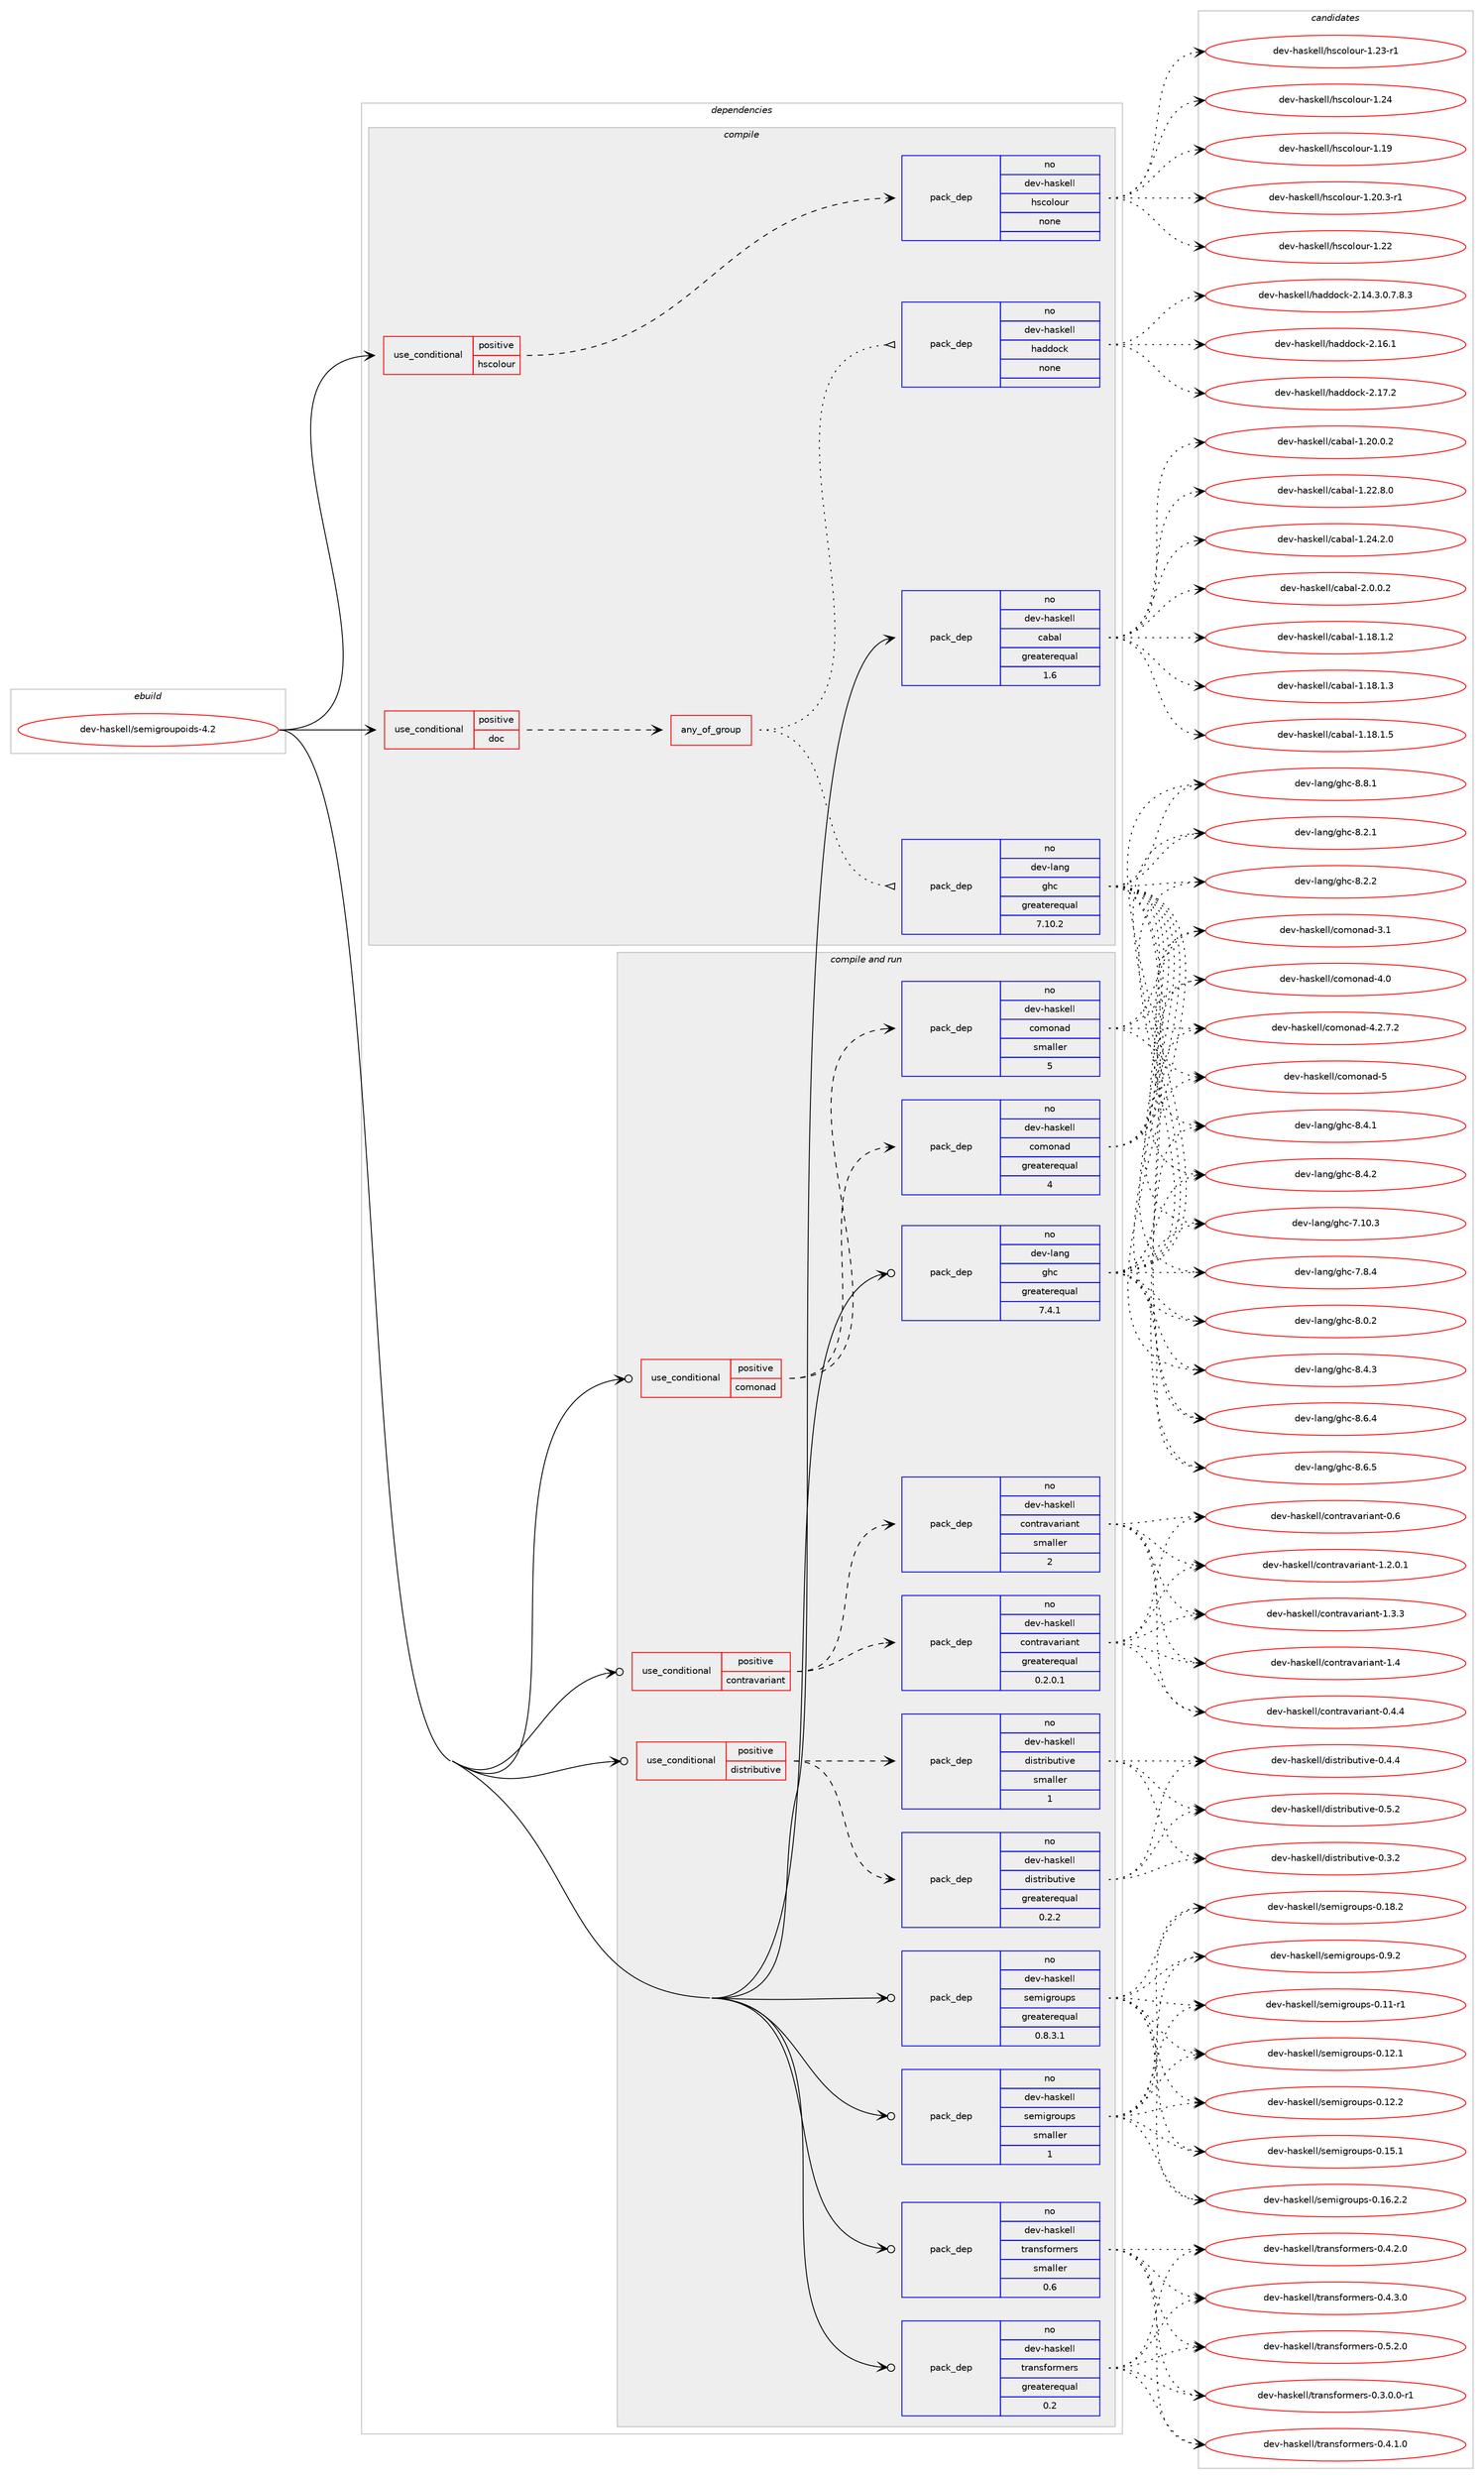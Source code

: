 digraph prolog {

# *************
# Graph options
# *************

newrank=true;
concentrate=true;
compound=true;
graph [rankdir=LR,fontname=Helvetica,fontsize=10,ranksep=1.5];#, ranksep=2.5, nodesep=0.2];
edge  [arrowhead=vee];
node  [fontname=Helvetica,fontsize=10];

# **********
# The ebuild
# **********

subgraph cluster_leftcol {
color=gray;
rank=same;
label=<<i>ebuild</i>>;
id [label="dev-haskell/semigroupoids-4.2", color=red, width=4, href="../dev-haskell/semigroupoids-4.2.svg"];
}

# ****************
# The dependencies
# ****************

subgraph cluster_midcol {
color=gray;
label=<<i>dependencies</i>>;
subgraph cluster_compile {
fillcolor="#eeeeee";
style=filled;
label=<<i>compile</i>>;
subgraph cond127429 {
dependency543106 [label=<<TABLE BORDER="0" CELLBORDER="1" CELLSPACING="0" CELLPADDING="4"><TR><TD ROWSPAN="3" CELLPADDING="10">use_conditional</TD></TR><TR><TD>positive</TD></TR><TR><TD>doc</TD></TR></TABLE>>, shape=none, color=red];
subgraph any10435 {
dependency543107 [label=<<TABLE BORDER="0" CELLBORDER="1" CELLSPACING="0" CELLPADDING="4"><TR><TD CELLPADDING="10">any_of_group</TD></TR></TABLE>>, shape=none, color=red];subgraph pack404885 {
dependency543108 [label=<<TABLE BORDER="0" CELLBORDER="1" CELLSPACING="0" CELLPADDING="4" WIDTH="220"><TR><TD ROWSPAN="6" CELLPADDING="30">pack_dep</TD></TR><TR><TD WIDTH="110">no</TD></TR><TR><TD>dev-haskell</TD></TR><TR><TD>haddock</TD></TR><TR><TD>none</TD></TR><TR><TD></TD></TR></TABLE>>, shape=none, color=blue];
}
dependency543107:e -> dependency543108:w [weight=20,style="dotted",arrowhead="oinv"];
subgraph pack404886 {
dependency543109 [label=<<TABLE BORDER="0" CELLBORDER="1" CELLSPACING="0" CELLPADDING="4" WIDTH="220"><TR><TD ROWSPAN="6" CELLPADDING="30">pack_dep</TD></TR><TR><TD WIDTH="110">no</TD></TR><TR><TD>dev-lang</TD></TR><TR><TD>ghc</TD></TR><TR><TD>greaterequal</TD></TR><TR><TD>7.10.2</TD></TR></TABLE>>, shape=none, color=blue];
}
dependency543107:e -> dependency543109:w [weight=20,style="dotted",arrowhead="oinv"];
}
dependency543106:e -> dependency543107:w [weight=20,style="dashed",arrowhead="vee"];
}
id:e -> dependency543106:w [weight=20,style="solid",arrowhead="vee"];
subgraph cond127430 {
dependency543110 [label=<<TABLE BORDER="0" CELLBORDER="1" CELLSPACING="0" CELLPADDING="4"><TR><TD ROWSPAN="3" CELLPADDING="10">use_conditional</TD></TR><TR><TD>positive</TD></TR><TR><TD>hscolour</TD></TR></TABLE>>, shape=none, color=red];
subgraph pack404887 {
dependency543111 [label=<<TABLE BORDER="0" CELLBORDER="1" CELLSPACING="0" CELLPADDING="4" WIDTH="220"><TR><TD ROWSPAN="6" CELLPADDING="30">pack_dep</TD></TR><TR><TD WIDTH="110">no</TD></TR><TR><TD>dev-haskell</TD></TR><TR><TD>hscolour</TD></TR><TR><TD>none</TD></TR><TR><TD></TD></TR></TABLE>>, shape=none, color=blue];
}
dependency543110:e -> dependency543111:w [weight=20,style="dashed",arrowhead="vee"];
}
id:e -> dependency543110:w [weight=20,style="solid",arrowhead="vee"];
subgraph pack404888 {
dependency543112 [label=<<TABLE BORDER="0" CELLBORDER="1" CELLSPACING="0" CELLPADDING="4" WIDTH="220"><TR><TD ROWSPAN="6" CELLPADDING="30">pack_dep</TD></TR><TR><TD WIDTH="110">no</TD></TR><TR><TD>dev-haskell</TD></TR><TR><TD>cabal</TD></TR><TR><TD>greaterequal</TD></TR><TR><TD>1.6</TD></TR></TABLE>>, shape=none, color=blue];
}
id:e -> dependency543112:w [weight=20,style="solid",arrowhead="vee"];
}
subgraph cluster_compileandrun {
fillcolor="#eeeeee";
style=filled;
label=<<i>compile and run</i>>;
subgraph cond127431 {
dependency543113 [label=<<TABLE BORDER="0" CELLBORDER="1" CELLSPACING="0" CELLPADDING="4"><TR><TD ROWSPAN="3" CELLPADDING="10">use_conditional</TD></TR><TR><TD>positive</TD></TR><TR><TD>comonad</TD></TR></TABLE>>, shape=none, color=red];
subgraph pack404889 {
dependency543114 [label=<<TABLE BORDER="0" CELLBORDER="1" CELLSPACING="0" CELLPADDING="4" WIDTH="220"><TR><TD ROWSPAN="6" CELLPADDING="30">pack_dep</TD></TR><TR><TD WIDTH="110">no</TD></TR><TR><TD>dev-haskell</TD></TR><TR><TD>comonad</TD></TR><TR><TD>greaterequal</TD></TR><TR><TD>4</TD></TR></TABLE>>, shape=none, color=blue];
}
dependency543113:e -> dependency543114:w [weight=20,style="dashed",arrowhead="vee"];
subgraph pack404890 {
dependency543115 [label=<<TABLE BORDER="0" CELLBORDER="1" CELLSPACING="0" CELLPADDING="4" WIDTH="220"><TR><TD ROWSPAN="6" CELLPADDING="30">pack_dep</TD></TR><TR><TD WIDTH="110">no</TD></TR><TR><TD>dev-haskell</TD></TR><TR><TD>comonad</TD></TR><TR><TD>smaller</TD></TR><TR><TD>5</TD></TR></TABLE>>, shape=none, color=blue];
}
dependency543113:e -> dependency543115:w [weight=20,style="dashed",arrowhead="vee"];
}
id:e -> dependency543113:w [weight=20,style="solid",arrowhead="odotvee"];
subgraph cond127432 {
dependency543116 [label=<<TABLE BORDER="0" CELLBORDER="1" CELLSPACING="0" CELLPADDING="4"><TR><TD ROWSPAN="3" CELLPADDING="10">use_conditional</TD></TR><TR><TD>positive</TD></TR><TR><TD>contravariant</TD></TR></TABLE>>, shape=none, color=red];
subgraph pack404891 {
dependency543117 [label=<<TABLE BORDER="0" CELLBORDER="1" CELLSPACING="0" CELLPADDING="4" WIDTH="220"><TR><TD ROWSPAN="6" CELLPADDING="30">pack_dep</TD></TR><TR><TD WIDTH="110">no</TD></TR><TR><TD>dev-haskell</TD></TR><TR><TD>contravariant</TD></TR><TR><TD>greaterequal</TD></TR><TR><TD>0.2.0.1</TD></TR></TABLE>>, shape=none, color=blue];
}
dependency543116:e -> dependency543117:w [weight=20,style="dashed",arrowhead="vee"];
subgraph pack404892 {
dependency543118 [label=<<TABLE BORDER="0" CELLBORDER="1" CELLSPACING="0" CELLPADDING="4" WIDTH="220"><TR><TD ROWSPAN="6" CELLPADDING="30">pack_dep</TD></TR><TR><TD WIDTH="110">no</TD></TR><TR><TD>dev-haskell</TD></TR><TR><TD>contravariant</TD></TR><TR><TD>smaller</TD></TR><TR><TD>2</TD></TR></TABLE>>, shape=none, color=blue];
}
dependency543116:e -> dependency543118:w [weight=20,style="dashed",arrowhead="vee"];
}
id:e -> dependency543116:w [weight=20,style="solid",arrowhead="odotvee"];
subgraph cond127433 {
dependency543119 [label=<<TABLE BORDER="0" CELLBORDER="1" CELLSPACING="0" CELLPADDING="4"><TR><TD ROWSPAN="3" CELLPADDING="10">use_conditional</TD></TR><TR><TD>positive</TD></TR><TR><TD>distributive</TD></TR></TABLE>>, shape=none, color=red];
subgraph pack404893 {
dependency543120 [label=<<TABLE BORDER="0" CELLBORDER="1" CELLSPACING="0" CELLPADDING="4" WIDTH="220"><TR><TD ROWSPAN="6" CELLPADDING="30">pack_dep</TD></TR><TR><TD WIDTH="110">no</TD></TR><TR><TD>dev-haskell</TD></TR><TR><TD>distributive</TD></TR><TR><TD>greaterequal</TD></TR><TR><TD>0.2.2</TD></TR></TABLE>>, shape=none, color=blue];
}
dependency543119:e -> dependency543120:w [weight=20,style="dashed",arrowhead="vee"];
subgraph pack404894 {
dependency543121 [label=<<TABLE BORDER="0" CELLBORDER="1" CELLSPACING="0" CELLPADDING="4" WIDTH="220"><TR><TD ROWSPAN="6" CELLPADDING="30">pack_dep</TD></TR><TR><TD WIDTH="110">no</TD></TR><TR><TD>dev-haskell</TD></TR><TR><TD>distributive</TD></TR><TR><TD>smaller</TD></TR><TR><TD>1</TD></TR></TABLE>>, shape=none, color=blue];
}
dependency543119:e -> dependency543121:w [weight=20,style="dashed",arrowhead="vee"];
}
id:e -> dependency543119:w [weight=20,style="solid",arrowhead="odotvee"];
subgraph pack404895 {
dependency543122 [label=<<TABLE BORDER="0" CELLBORDER="1" CELLSPACING="0" CELLPADDING="4" WIDTH="220"><TR><TD ROWSPAN="6" CELLPADDING="30">pack_dep</TD></TR><TR><TD WIDTH="110">no</TD></TR><TR><TD>dev-haskell</TD></TR><TR><TD>semigroups</TD></TR><TR><TD>greaterequal</TD></TR><TR><TD>0.8.3.1</TD></TR></TABLE>>, shape=none, color=blue];
}
id:e -> dependency543122:w [weight=20,style="solid",arrowhead="odotvee"];
subgraph pack404896 {
dependency543123 [label=<<TABLE BORDER="0" CELLBORDER="1" CELLSPACING="0" CELLPADDING="4" WIDTH="220"><TR><TD ROWSPAN="6" CELLPADDING="30">pack_dep</TD></TR><TR><TD WIDTH="110">no</TD></TR><TR><TD>dev-haskell</TD></TR><TR><TD>semigroups</TD></TR><TR><TD>smaller</TD></TR><TR><TD>1</TD></TR></TABLE>>, shape=none, color=blue];
}
id:e -> dependency543123:w [weight=20,style="solid",arrowhead="odotvee"];
subgraph pack404897 {
dependency543124 [label=<<TABLE BORDER="0" CELLBORDER="1" CELLSPACING="0" CELLPADDING="4" WIDTH="220"><TR><TD ROWSPAN="6" CELLPADDING="30">pack_dep</TD></TR><TR><TD WIDTH="110">no</TD></TR><TR><TD>dev-haskell</TD></TR><TR><TD>transformers</TD></TR><TR><TD>greaterequal</TD></TR><TR><TD>0.2</TD></TR></TABLE>>, shape=none, color=blue];
}
id:e -> dependency543124:w [weight=20,style="solid",arrowhead="odotvee"];
subgraph pack404898 {
dependency543125 [label=<<TABLE BORDER="0" CELLBORDER="1" CELLSPACING="0" CELLPADDING="4" WIDTH="220"><TR><TD ROWSPAN="6" CELLPADDING="30">pack_dep</TD></TR><TR><TD WIDTH="110">no</TD></TR><TR><TD>dev-haskell</TD></TR><TR><TD>transformers</TD></TR><TR><TD>smaller</TD></TR><TR><TD>0.6</TD></TR></TABLE>>, shape=none, color=blue];
}
id:e -> dependency543125:w [weight=20,style="solid",arrowhead="odotvee"];
subgraph pack404899 {
dependency543126 [label=<<TABLE BORDER="0" CELLBORDER="1" CELLSPACING="0" CELLPADDING="4" WIDTH="220"><TR><TD ROWSPAN="6" CELLPADDING="30">pack_dep</TD></TR><TR><TD WIDTH="110">no</TD></TR><TR><TD>dev-lang</TD></TR><TR><TD>ghc</TD></TR><TR><TD>greaterequal</TD></TR><TR><TD>7.4.1</TD></TR></TABLE>>, shape=none, color=blue];
}
id:e -> dependency543126:w [weight=20,style="solid",arrowhead="odotvee"];
}
subgraph cluster_run {
fillcolor="#eeeeee";
style=filled;
label=<<i>run</i>>;
}
}

# **************
# The candidates
# **************

subgraph cluster_choices {
rank=same;
color=gray;
label=<<i>candidates</i>>;

subgraph choice404885 {
color=black;
nodesep=1;
choice1001011184510497115107101108108471049710010011199107455046495246514648465546564651 [label="dev-haskell/haddock-2.14.3.0.7.8.3", color=red, width=4,href="../dev-haskell/haddock-2.14.3.0.7.8.3.svg"];
choice100101118451049711510710110810847104971001001119910745504649544649 [label="dev-haskell/haddock-2.16.1", color=red, width=4,href="../dev-haskell/haddock-2.16.1.svg"];
choice100101118451049711510710110810847104971001001119910745504649554650 [label="dev-haskell/haddock-2.17.2", color=red, width=4,href="../dev-haskell/haddock-2.17.2.svg"];
dependency543108:e -> choice1001011184510497115107101108108471049710010011199107455046495246514648465546564651:w [style=dotted,weight="100"];
dependency543108:e -> choice100101118451049711510710110810847104971001001119910745504649544649:w [style=dotted,weight="100"];
dependency543108:e -> choice100101118451049711510710110810847104971001001119910745504649554650:w [style=dotted,weight="100"];
}
subgraph choice404886 {
color=black;
nodesep=1;
choice1001011184510897110103471031049945554649484651 [label="dev-lang/ghc-7.10.3", color=red, width=4,href="../dev-lang/ghc-7.10.3.svg"];
choice10010111845108971101034710310499455546564652 [label="dev-lang/ghc-7.8.4", color=red, width=4,href="../dev-lang/ghc-7.8.4.svg"];
choice10010111845108971101034710310499455646484650 [label="dev-lang/ghc-8.0.2", color=red, width=4,href="../dev-lang/ghc-8.0.2.svg"];
choice10010111845108971101034710310499455646504649 [label="dev-lang/ghc-8.2.1", color=red, width=4,href="../dev-lang/ghc-8.2.1.svg"];
choice10010111845108971101034710310499455646504650 [label="dev-lang/ghc-8.2.2", color=red, width=4,href="../dev-lang/ghc-8.2.2.svg"];
choice10010111845108971101034710310499455646524649 [label="dev-lang/ghc-8.4.1", color=red, width=4,href="../dev-lang/ghc-8.4.1.svg"];
choice10010111845108971101034710310499455646524650 [label="dev-lang/ghc-8.4.2", color=red, width=4,href="../dev-lang/ghc-8.4.2.svg"];
choice10010111845108971101034710310499455646524651 [label="dev-lang/ghc-8.4.3", color=red, width=4,href="../dev-lang/ghc-8.4.3.svg"];
choice10010111845108971101034710310499455646544652 [label="dev-lang/ghc-8.6.4", color=red, width=4,href="../dev-lang/ghc-8.6.4.svg"];
choice10010111845108971101034710310499455646544653 [label="dev-lang/ghc-8.6.5", color=red, width=4,href="../dev-lang/ghc-8.6.5.svg"];
choice10010111845108971101034710310499455646564649 [label="dev-lang/ghc-8.8.1", color=red, width=4,href="../dev-lang/ghc-8.8.1.svg"];
dependency543109:e -> choice1001011184510897110103471031049945554649484651:w [style=dotted,weight="100"];
dependency543109:e -> choice10010111845108971101034710310499455546564652:w [style=dotted,weight="100"];
dependency543109:e -> choice10010111845108971101034710310499455646484650:w [style=dotted,weight="100"];
dependency543109:e -> choice10010111845108971101034710310499455646504649:w [style=dotted,weight="100"];
dependency543109:e -> choice10010111845108971101034710310499455646504650:w [style=dotted,weight="100"];
dependency543109:e -> choice10010111845108971101034710310499455646524649:w [style=dotted,weight="100"];
dependency543109:e -> choice10010111845108971101034710310499455646524650:w [style=dotted,weight="100"];
dependency543109:e -> choice10010111845108971101034710310499455646524651:w [style=dotted,weight="100"];
dependency543109:e -> choice10010111845108971101034710310499455646544652:w [style=dotted,weight="100"];
dependency543109:e -> choice10010111845108971101034710310499455646544653:w [style=dotted,weight="100"];
dependency543109:e -> choice10010111845108971101034710310499455646564649:w [style=dotted,weight="100"];
}
subgraph choice404887 {
color=black;
nodesep=1;
choice100101118451049711510710110810847104115991111081111171144549464957 [label="dev-haskell/hscolour-1.19", color=red, width=4,href="../dev-haskell/hscolour-1.19.svg"];
choice10010111845104971151071011081084710411599111108111117114454946504846514511449 [label="dev-haskell/hscolour-1.20.3-r1", color=red, width=4,href="../dev-haskell/hscolour-1.20.3-r1.svg"];
choice100101118451049711510710110810847104115991111081111171144549465050 [label="dev-haskell/hscolour-1.22", color=red, width=4,href="../dev-haskell/hscolour-1.22.svg"];
choice1001011184510497115107101108108471041159911110811111711445494650514511449 [label="dev-haskell/hscolour-1.23-r1", color=red, width=4,href="../dev-haskell/hscolour-1.23-r1.svg"];
choice100101118451049711510710110810847104115991111081111171144549465052 [label="dev-haskell/hscolour-1.24", color=red, width=4,href="../dev-haskell/hscolour-1.24.svg"];
dependency543111:e -> choice100101118451049711510710110810847104115991111081111171144549464957:w [style=dotted,weight="100"];
dependency543111:e -> choice10010111845104971151071011081084710411599111108111117114454946504846514511449:w [style=dotted,weight="100"];
dependency543111:e -> choice100101118451049711510710110810847104115991111081111171144549465050:w [style=dotted,weight="100"];
dependency543111:e -> choice1001011184510497115107101108108471041159911110811111711445494650514511449:w [style=dotted,weight="100"];
dependency543111:e -> choice100101118451049711510710110810847104115991111081111171144549465052:w [style=dotted,weight="100"];
}
subgraph choice404888 {
color=black;
nodesep=1;
choice10010111845104971151071011081084799979897108454946495646494650 [label="dev-haskell/cabal-1.18.1.2", color=red, width=4,href="../dev-haskell/cabal-1.18.1.2.svg"];
choice10010111845104971151071011081084799979897108454946495646494651 [label="dev-haskell/cabal-1.18.1.3", color=red, width=4,href="../dev-haskell/cabal-1.18.1.3.svg"];
choice10010111845104971151071011081084799979897108454946495646494653 [label="dev-haskell/cabal-1.18.1.5", color=red, width=4,href="../dev-haskell/cabal-1.18.1.5.svg"];
choice10010111845104971151071011081084799979897108454946504846484650 [label="dev-haskell/cabal-1.20.0.2", color=red, width=4,href="../dev-haskell/cabal-1.20.0.2.svg"];
choice10010111845104971151071011081084799979897108454946505046564648 [label="dev-haskell/cabal-1.22.8.0", color=red, width=4,href="../dev-haskell/cabal-1.22.8.0.svg"];
choice10010111845104971151071011081084799979897108454946505246504648 [label="dev-haskell/cabal-1.24.2.0", color=red, width=4,href="../dev-haskell/cabal-1.24.2.0.svg"];
choice100101118451049711510710110810847999798971084550464846484650 [label="dev-haskell/cabal-2.0.0.2", color=red, width=4,href="../dev-haskell/cabal-2.0.0.2.svg"];
dependency543112:e -> choice10010111845104971151071011081084799979897108454946495646494650:w [style=dotted,weight="100"];
dependency543112:e -> choice10010111845104971151071011081084799979897108454946495646494651:w [style=dotted,weight="100"];
dependency543112:e -> choice10010111845104971151071011081084799979897108454946495646494653:w [style=dotted,weight="100"];
dependency543112:e -> choice10010111845104971151071011081084799979897108454946504846484650:w [style=dotted,weight="100"];
dependency543112:e -> choice10010111845104971151071011081084799979897108454946505046564648:w [style=dotted,weight="100"];
dependency543112:e -> choice10010111845104971151071011081084799979897108454946505246504648:w [style=dotted,weight="100"];
dependency543112:e -> choice100101118451049711510710110810847999798971084550464846484650:w [style=dotted,weight="100"];
}
subgraph choice404889 {
color=black;
nodesep=1;
choice100101118451049711510710110810847991111091111109710045514649 [label="dev-haskell/comonad-3.1", color=red, width=4,href="../dev-haskell/comonad-3.1.svg"];
choice100101118451049711510710110810847991111091111109710045524648 [label="dev-haskell/comonad-4.0", color=red, width=4,href="../dev-haskell/comonad-4.0.svg"];
choice10010111845104971151071011081084799111109111110971004552465046554650 [label="dev-haskell/comonad-4.2.7.2", color=red, width=4,href="../dev-haskell/comonad-4.2.7.2.svg"];
choice10010111845104971151071011081084799111109111110971004553 [label="dev-haskell/comonad-5", color=red, width=4,href="../dev-haskell/comonad-5.svg"];
dependency543114:e -> choice100101118451049711510710110810847991111091111109710045514649:w [style=dotted,weight="100"];
dependency543114:e -> choice100101118451049711510710110810847991111091111109710045524648:w [style=dotted,weight="100"];
dependency543114:e -> choice10010111845104971151071011081084799111109111110971004552465046554650:w [style=dotted,weight="100"];
dependency543114:e -> choice10010111845104971151071011081084799111109111110971004553:w [style=dotted,weight="100"];
}
subgraph choice404890 {
color=black;
nodesep=1;
choice100101118451049711510710110810847991111091111109710045514649 [label="dev-haskell/comonad-3.1", color=red, width=4,href="../dev-haskell/comonad-3.1.svg"];
choice100101118451049711510710110810847991111091111109710045524648 [label="dev-haskell/comonad-4.0", color=red, width=4,href="../dev-haskell/comonad-4.0.svg"];
choice10010111845104971151071011081084799111109111110971004552465046554650 [label="dev-haskell/comonad-4.2.7.2", color=red, width=4,href="../dev-haskell/comonad-4.2.7.2.svg"];
choice10010111845104971151071011081084799111109111110971004553 [label="dev-haskell/comonad-5", color=red, width=4,href="../dev-haskell/comonad-5.svg"];
dependency543115:e -> choice100101118451049711510710110810847991111091111109710045514649:w [style=dotted,weight="100"];
dependency543115:e -> choice100101118451049711510710110810847991111091111109710045524648:w [style=dotted,weight="100"];
dependency543115:e -> choice10010111845104971151071011081084799111109111110971004552465046554650:w [style=dotted,weight="100"];
dependency543115:e -> choice10010111845104971151071011081084799111109111110971004553:w [style=dotted,weight="100"];
}
subgraph choice404891 {
color=black;
nodesep=1;
choice10010111845104971151071011081084799111110116114971189711410597110116454846524652 [label="dev-haskell/contravariant-0.4.4", color=red, width=4,href="../dev-haskell/contravariant-0.4.4.svg"];
choice1001011184510497115107101108108479911111011611497118971141059711011645484654 [label="dev-haskell/contravariant-0.6", color=red, width=4,href="../dev-haskell/contravariant-0.6.svg"];
choice100101118451049711510710110810847991111101161149711897114105971101164549465046484649 [label="dev-haskell/contravariant-1.2.0.1", color=red, width=4,href="../dev-haskell/contravariant-1.2.0.1.svg"];
choice10010111845104971151071011081084799111110116114971189711410597110116454946514651 [label="dev-haskell/contravariant-1.3.3", color=red, width=4,href="../dev-haskell/contravariant-1.3.3.svg"];
choice1001011184510497115107101108108479911111011611497118971141059711011645494652 [label="dev-haskell/contravariant-1.4", color=red, width=4,href="../dev-haskell/contravariant-1.4.svg"];
dependency543117:e -> choice10010111845104971151071011081084799111110116114971189711410597110116454846524652:w [style=dotted,weight="100"];
dependency543117:e -> choice1001011184510497115107101108108479911111011611497118971141059711011645484654:w [style=dotted,weight="100"];
dependency543117:e -> choice100101118451049711510710110810847991111101161149711897114105971101164549465046484649:w [style=dotted,weight="100"];
dependency543117:e -> choice10010111845104971151071011081084799111110116114971189711410597110116454946514651:w [style=dotted,weight="100"];
dependency543117:e -> choice1001011184510497115107101108108479911111011611497118971141059711011645494652:w [style=dotted,weight="100"];
}
subgraph choice404892 {
color=black;
nodesep=1;
choice10010111845104971151071011081084799111110116114971189711410597110116454846524652 [label="dev-haskell/contravariant-0.4.4", color=red, width=4,href="../dev-haskell/contravariant-0.4.4.svg"];
choice1001011184510497115107101108108479911111011611497118971141059711011645484654 [label="dev-haskell/contravariant-0.6", color=red, width=4,href="../dev-haskell/contravariant-0.6.svg"];
choice100101118451049711510710110810847991111101161149711897114105971101164549465046484649 [label="dev-haskell/contravariant-1.2.0.1", color=red, width=4,href="../dev-haskell/contravariant-1.2.0.1.svg"];
choice10010111845104971151071011081084799111110116114971189711410597110116454946514651 [label="dev-haskell/contravariant-1.3.3", color=red, width=4,href="../dev-haskell/contravariant-1.3.3.svg"];
choice1001011184510497115107101108108479911111011611497118971141059711011645494652 [label="dev-haskell/contravariant-1.4", color=red, width=4,href="../dev-haskell/contravariant-1.4.svg"];
dependency543118:e -> choice10010111845104971151071011081084799111110116114971189711410597110116454846524652:w [style=dotted,weight="100"];
dependency543118:e -> choice1001011184510497115107101108108479911111011611497118971141059711011645484654:w [style=dotted,weight="100"];
dependency543118:e -> choice100101118451049711510710110810847991111101161149711897114105971101164549465046484649:w [style=dotted,weight="100"];
dependency543118:e -> choice10010111845104971151071011081084799111110116114971189711410597110116454946514651:w [style=dotted,weight="100"];
dependency543118:e -> choice1001011184510497115107101108108479911111011611497118971141059711011645494652:w [style=dotted,weight="100"];
}
subgraph choice404893 {
color=black;
nodesep=1;
choice10010111845104971151071011081084710010511511611410598117116105118101454846514650 [label="dev-haskell/distributive-0.3.2", color=red, width=4,href="../dev-haskell/distributive-0.3.2.svg"];
choice10010111845104971151071011081084710010511511611410598117116105118101454846524652 [label="dev-haskell/distributive-0.4.4", color=red, width=4,href="../dev-haskell/distributive-0.4.4.svg"];
choice10010111845104971151071011081084710010511511611410598117116105118101454846534650 [label="dev-haskell/distributive-0.5.2", color=red, width=4,href="../dev-haskell/distributive-0.5.2.svg"];
dependency543120:e -> choice10010111845104971151071011081084710010511511611410598117116105118101454846514650:w [style=dotted,weight="100"];
dependency543120:e -> choice10010111845104971151071011081084710010511511611410598117116105118101454846524652:w [style=dotted,weight="100"];
dependency543120:e -> choice10010111845104971151071011081084710010511511611410598117116105118101454846534650:w [style=dotted,weight="100"];
}
subgraph choice404894 {
color=black;
nodesep=1;
choice10010111845104971151071011081084710010511511611410598117116105118101454846514650 [label="dev-haskell/distributive-0.3.2", color=red, width=4,href="../dev-haskell/distributive-0.3.2.svg"];
choice10010111845104971151071011081084710010511511611410598117116105118101454846524652 [label="dev-haskell/distributive-0.4.4", color=red, width=4,href="../dev-haskell/distributive-0.4.4.svg"];
choice10010111845104971151071011081084710010511511611410598117116105118101454846534650 [label="dev-haskell/distributive-0.5.2", color=red, width=4,href="../dev-haskell/distributive-0.5.2.svg"];
dependency543121:e -> choice10010111845104971151071011081084710010511511611410598117116105118101454846514650:w [style=dotted,weight="100"];
dependency543121:e -> choice10010111845104971151071011081084710010511511611410598117116105118101454846524652:w [style=dotted,weight="100"];
dependency543121:e -> choice10010111845104971151071011081084710010511511611410598117116105118101454846534650:w [style=dotted,weight="100"];
}
subgraph choice404895 {
color=black;
nodesep=1;
choice10010111845104971151071011081084711510110910510311411111711211545484649494511449 [label="dev-haskell/semigroups-0.11-r1", color=red, width=4,href="../dev-haskell/semigroups-0.11-r1.svg"];
choice10010111845104971151071011081084711510110910510311411111711211545484649504649 [label="dev-haskell/semigroups-0.12.1", color=red, width=4,href="../dev-haskell/semigroups-0.12.1.svg"];
choice10010111845104971151071011081084711510110910510311411111711211545484649504650 [label="dev-haskell/semigroups-0.12.2", color=red, width=4,href="../dev-haskell/semigroups-0.12.2.svg"];
choice10010111845104971151071011081084711510110910510311411111711211545484649534649 [label="dev-haskell/semigroups-0.15.1", color=red, width=4,href="../dev-haskell/semigroups-0.15.1.svg"];
choice100101118451049711510710110810847115101109105103114111117112115454846495446504650 [label="dev-haskell/semigroups-0.16.2.2", color=red, width=4,href="../dev-haskell/semigroups-0.16.2.2.svg"];
choice10010111845104971151071011081084711510110910510311411111711211545484649564650 [label="dev-haskell/semigroups-0.18.2", color=red, width=4,href="../dev-haskell/semigroups-0.18.2.svg"];
choice100101118451049711510710110810847115101109105103114111117112115454846574650 [label="dev-haskell/semigroups-0.9.2", color=red, width=4,href="../dev-haskell/semigroups-0.9.2.svg"];
dependency543122:e -> choice10010111845104971151071011081084711510110910510311411111711211545484649494511449:w [style=dotted,weight="100"];
dependency543122:e -> choice10010111845104971151071011081084711510110910510311411111711211545484649504649:w [style=dotted,weight="100"];
dependency543122:e -> choice10010111845104971151071011081084711510110910510311411111711211545484649504650:w [style=dotted,weight="100"];
dependency543122:e -> choice10010111845104971151071011081084711510110910510311411111711211545484649534649:w [style=dotted,weight="100"];
dependency543122:e -> choice100101118451049711510710110810847115101109105103114111117112115454846495446504650:w [style=dotted,weight="100"];
dependency543122:e -> choice10010111845104971151071011081084711510110910510311411111711211545484649564650:w [style=dotted,weight="100"];
dependency543122:e -> choice100101118451049711510710110810847115101109105103114111117112115454846574650:w [style=dotted,weight="100"];
}
subgraph choice404896 {
color=black;
nodesep=1;
choice10010111845104971151071011081084711510110910510311411111711211545484649494511449 [label="dev-haskell/semigroups-0.11-r1", color=red, width=4,href="../dev-haskell/semigroups-0.11-r1.svg"];
choice10010111845104971151071011081084711510110910510311411111711211545484649504649 [label="dev-haskell/semigroups-0.12.1", color=red, width=4,href="../dev-haskell/semigroups-0.12.1.svg"];
choice10010111845104971151071011081084711510110910510311411111711211545484649504650 [label="dev-haskell/semigroups-0.12.2", color=red, width=4,href="../dev-haskell/semigroups-0.12.2.svg"];
choice10010111845104971151071011081084711510110910510311411111711211545484649534649 [label="dev-haskell/semigroups-0.15.1", color=red, width=4,href="../dev-haskell/semigroups-0.15.1.svg"];
choice100101118451049711510710110810847115101109105103114111117112115454846495446504650 [label="dev-haskell/semigroups-0.16.2.2", color=red, width=4,href="../dev-haskell/semigroups-0.16.2.2.svg"];
choice10010111845104971151071011081084711510110910510311411111711211545484649564650 [label="dev-haskell/semigroups-0.18.2", color=red, width=4,href="../dev-haskell/semigroups-0.18.2.svg"];
choice100101118451049711510710110810847115101109105103114111117112115454846574650 [label="dev-haskell/semigroups-0.9.2", color=red, width=4,href="../dev-haskell/semigroups-0.9.2.svg"];
dependency543123:e -> choice10010111845104971151071011081084711510110910510311411111711211545484649494511449:w [style=dotted,weight="100"];
dependency543123:e -> choice10010111845104971151071011081084711510110910510311411111711211545484649504649:w [style=dotted,weight="100"];
dependency543123:e -> choice10010111845104971151071011081084711510110910510311411111711211545484649504650:w [style=dotted,weight="100"];
dependency543123:e -> choice10010111845104971151071011081084711510110910510311411111711211545484649534649:w [style=dotted,weight="100"];
dependency543123:e -> choice100101118451049711510710110810847115101109105103114111117112115454846495446504650:w [style=dotted,weight="100"];
dependency543123:e -> choice10010111845104971151071011081084711510110910510311411111711211545484649564650:w [style=dotted,weight="100"];
dependency543123:e -> choice100101118451049711510710110810847115101109105103114111117112115454846574650:w [style=dotted,weight="100"];
}
subgraph choice404897 {
color=black;
nodesep=1;
choice1001011184510497115107101108108471161149711011510211111410910111411545484651464846484511449 [label="dev-haskell/transformers-0.3.0.0-r1", color=red, width=4,href="../dev-haskell/transformers-0.3.0.0-r1.svg"];
choice100101118451049711510710110810847116114971101151021111141091011141154548465246494648 [label="dev-haskell/transformers-0.4.1.0", color=red, width=4,href="../dev-haskell/transformers-0.4.1.0.svg"];
choice100101118451049711510710110810847116114971101151021111141091011141154548465246504648 [label="dev-haskell/transformers-0.4.2.0", color=red, width=4,href="../dev-haskell/transformers-0.4.2.0.svg"];
choice100101118451049711510710110810847116114971101151021111141091011141154548465246514648 [label="dev-haskell/transformers-0.4.3.0", color=red, width=4,href="../dev-haskell/transformers-0.4.3.0.svg"];
choice100101118451049711510710110810847116114971101151021111141091011141154548465346504648 [label="dev-haskell/transformers-0.5.2.0", color=red, width=4,href="../dev-haskell/transformers-0.5.2.0.svg"];
dependency543124:e -> choice1001011184510497115107101108108471161149711011510211111410910111411545484651464846484511449:w [style=dotted,weight="100"];
dependency543124:e -> choice100101118451049711510710110810847116114971101151021111141091011141154548465246494648:w [style=dotted,weight="100"];
dependency543124:e -> choice100101118451049711510710110810847116114971101151021111141091011141154548465246504648:w [style=dotted,weight="100"];
dependency543124:e -> choice100101118451049711510710110810847116114971101151021111141091011141154548465246514648:w [style=dotted,weight="100"];
dependency543124:e -> choice100101118451049711510710110810847116114971101151021111141091011141154548465346504648:w [style=dotted,weight="100"];
}
subgraph choice404898 {
color=black;
nodesep=1;
choice1001011184510497115107101108108471161149711011510211111410910111411545484651464846484511449 [label="dev-haskell/transformers-0.3.0.0-r1", color=red, width=4,href="../dev-haskell/transformers-0.3.0.0-r1.svg"];
choice100101118451049711510710110810847116114971101151021111141091011141154548465246494648 [label="dev-haskell/transformers-0.4.1.0", color=red, width=4,href="../dev-haskell/transformers-0.4.1.0.svg"];
choice100101118451049711510710110810847116114971101151021111141091011141154548465246504648 [label="dev-haskell/transformers-0.4.2.0", color=red, width=4,href="../dev-haskell/transformers-0.4.2.0.svg"];
choice100101118451049711510710110810847116114971101151021111141091011141154548465246514648 [label="dev-haskell/transformers-0.4.3.0", color=red, width=4,href="../dev-haskell/transformers-0.4.3.0.svg"];
choice100101118451049711510710110810847116114971101151021111141091011141154548465346504648 [label="dev-haskell/transformers-0.5.2.0", color=red, width=4,href="../dev-haskell/transformers-0.5.2.0.svg"];
dependency543125:e -> choice1001011184510497115107101108108471161149711011510211111410910111411545484651464846484511449:w [style=dotted,weight="100"];
dependency543125:e -> choice100101118451049711510710110810847116114971101151021111141091011141154548465246494648:w [style=dotted,weight="100"];
dependency543125:e -> choice100101118451049711510710110810847116114971101151021111141091011141154548465246504648:w [style=dotted,weight="100"];
dependency543125:e -> choice100101118451049711510710110810847116114971101151021111141091011141154548465246514648:w [style=dotted,weight="100"];
dependency543125:e -> choice100101118451049711510710110810847116114971101151021111141091011141154548465346504648:w [style=dotted,weight="100"];
}
subgraph choice404899 {
color=black;
nodesep=1;
choice1001011184510897110103471031049945554649484651 [label="dev-lang/ghc-7.10.3", color=red, width=4,href="../dev-lang/ghc-7.10.3.svg"];
choice10010111845108971101034710310499455546564652 [label="dev-lang/ghc-7.8.4", color=red, width=4,href="../dev-lang/ghc-7.8.4.svg"];
choice10010111845108971101034710310499455646484650 [label="dev-lang/ghc-8.0.2", color=red, width=4,href="../dev-lang/ghc-8.0.2.svg"];
choice10010111845108971101034710310499455646504649 [label="dev-lang/ghc-8.2.1", color=red, width=4,href="../dev-lang/ghc-8.2.1.svg"];
choice10010111845108971101034710310499455646504650 [label="dev-lang/ghc-8.2.2", color=red, width=4,href="../dev-lang/ghc-8.2.2.svg"];
choice10010111845108971101034710310499455646524649 [label="dev-lang/ghc-8.4.1", color=red, width=4,href="../dev-lang/ghc-8.4.1.svg"];
choice10010111845108971101034710310499455646524650 [label="dev-lang/ghc-8.4.2", color=red, width=4,href="../dev-lang/ghc-8.4.2.svg"];
choice10010111845108971101034710310499455646524651 [label="dev-lang/ghc-8.4.3", color=red, width=4,href="../dev-lang/ghc-8.4.3.svg"];
choice10010111845108971101034710310499455646544652 [label="dev-lang/ghc-8.6.4", color=red, width=4,href="../dev-lang/ghc-8.6.4.svg"];
choice10010111845108971101034710310499455646544653 [label="dev-lang/ghc-8.6.5", color=red, width=4,href="../dev-lang/ghc-8.6.5.svg"];
choice10010111845108971101034710310499455646564649 [label="dev-lang/ghc-8.8.1", color=red, width=4,href="../dev-lang/ghc-8.8.1.svg"];
dependency543126:e -> choice1001011184510897110103471031049945554649484651:w [style=dotted,weight="100"];
dependency543126:e -> choice10010111845108971101034710310499455546564652:w [style=dotted,weight="100"];
dependency543126:e -> choice10010111845108971101034710310499455646484650:w [style=dotted,weight="100"];
dependency543126:e -> choice10010111845108971101034710310499455646504649:w [style=dotted,weight="100"];
dependency543126:e -> choice10010111845108971101034710310499455646504650:w [style=dotted,weight="100"];
dependency543126:e -> choice10010111845108971101034710310499455646524649:w [style=dotted,weight="100"];
dependency543126:e -> choice10010111845108971101034710310499455646524650:w [style=dotted,weight="100"];
dependency543126:e -> choice10010111845108971101034710310499455646524651:w [style=dotted,weight="100"];
dependency543126:e -> choice10010111845108971101034710310499455646544652:w [style=dotted,weight="100"];
dependency543126:e -> choice10010111845108971101034710310499455646544653:w [style=dotted,weight="100"];
dependency543126:e -> choice10010111845108971101034710310499455646564649:w [style=dotted,weight="100"];
}
}

}
